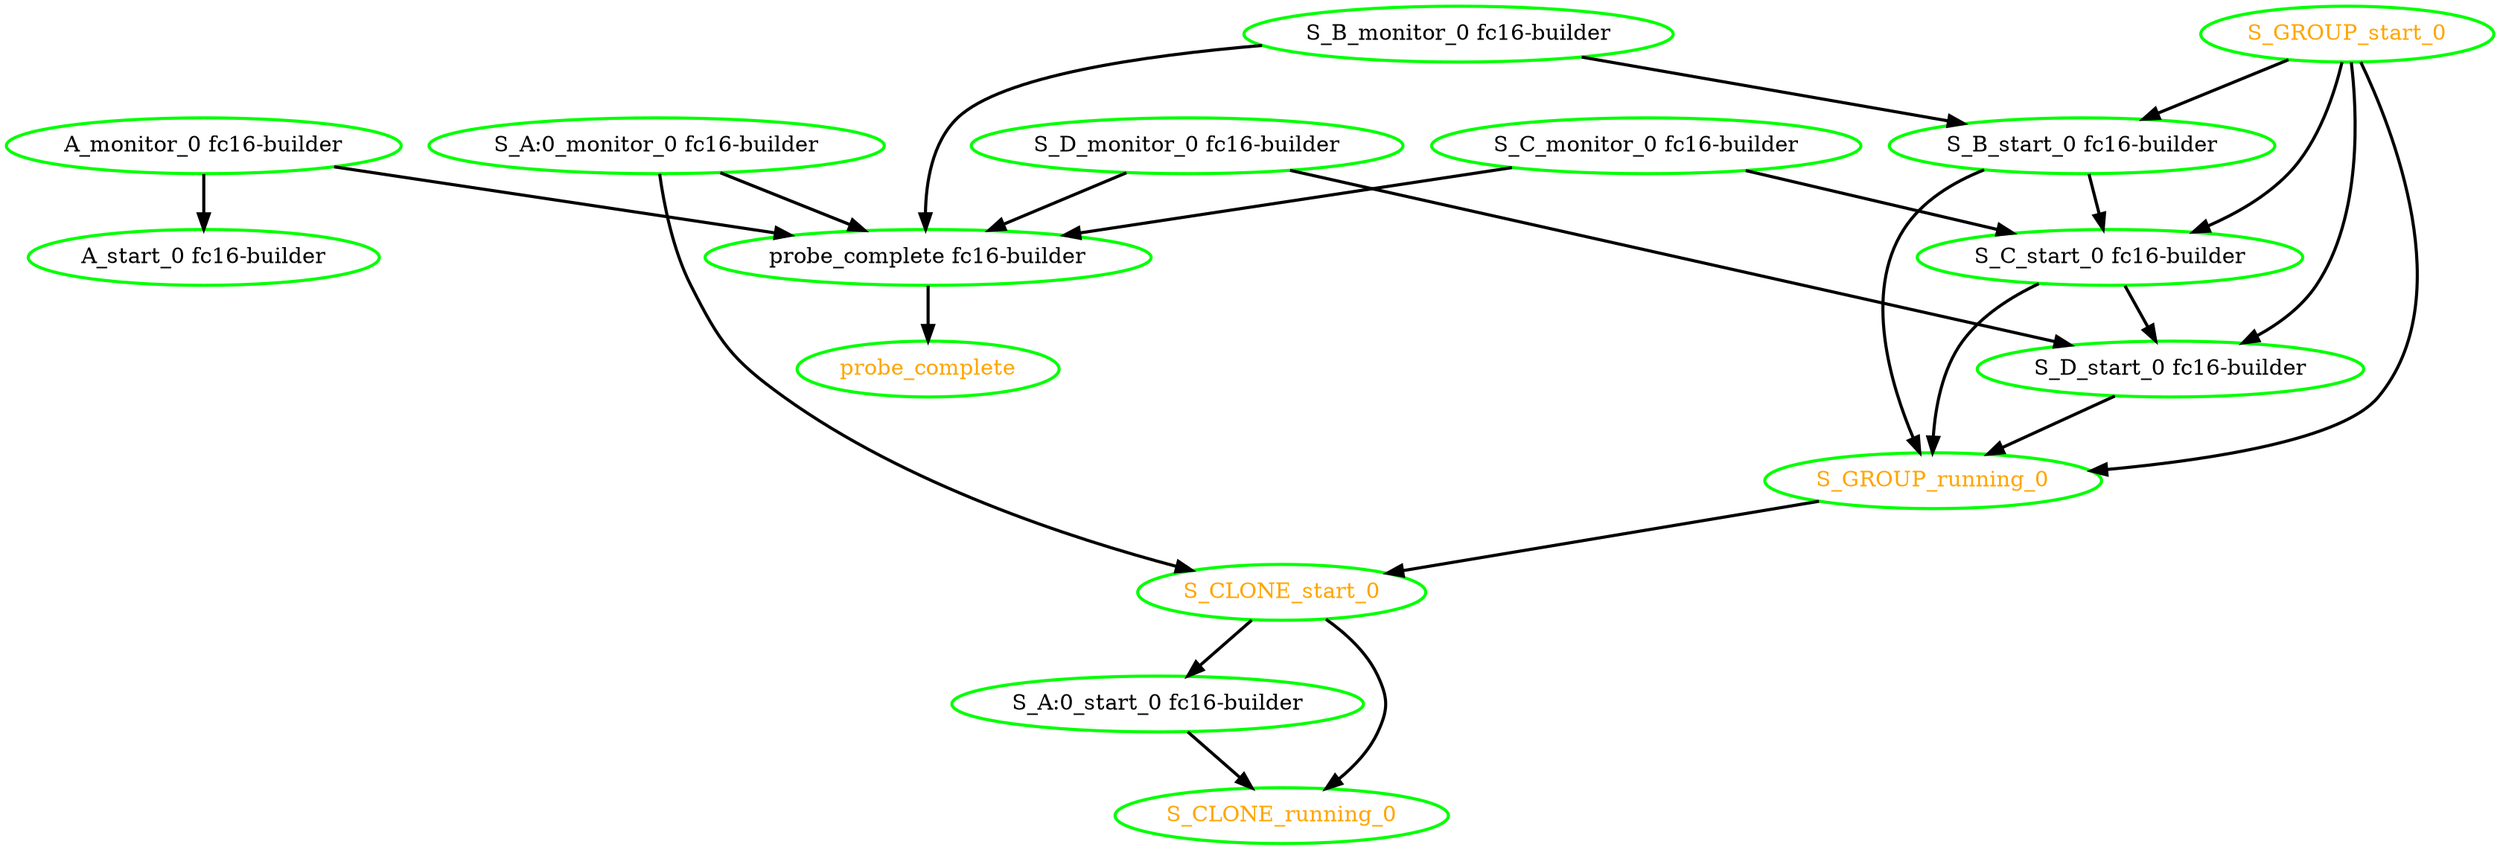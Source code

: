  digraph "g" {
"A_monitor_0 fc16-builder" -> "A_start_0 fc16-builder" [ style = bold]
"A_monitor_0 fc16-builder" -> "probe_complete fc16-builder" [ style = bold]
"A_monitor_0 fc16-builder" [ style=bold color="green" fontcolor="black"]
"A_start_0 fc16-builder" [ style=bold color="green" fontcolor="black"]
"S_A:0_monitor_0 fc16-builder" -> "S_CLONE_start_0" [ style = bold]
"S_A:0_monitor_0 fc16-builder" -> "probe_complete fc16-builder" [ style = bold]
"S_A:0_monitor_0 fc16-builder" [ style=bold color="green" fontcolor="black"]
"S_A:0_start_0 fc16-builder" -> "S_CLONE_running_0" [ style = bold]
"S_A:0_start_0 fc16-builder" [ style=bold color="green" fontcolor="black"]
"S_B_monitor_0 fc16-builder" -> "S_B_start_0 fc16-builder" [ style = bold]
"S_B_monitor_0 fc16-builder" -> "probe_complete fc16-builder" [ style = bold]
"S_B_monitor_0 fc16-builder" [ style=bold color="green" fontcolor="black"]
"S_B_start_0 fc16-builder" -> "S_C_start_0 fc16-builder" [ style = bold]
"S_B_start_0 fc16-builder" -> "S_GROUP_running_0" [ style = bold]
"S_B_start_0 fc16-builder" [ style=bold color="green" fontcolor="black"]
"S_CLONE_running_0" [ style=bold color="green" fontcolor="orange"]
"S_CLONE_start_0" -> "S_A:0_start_0 fc16-builder" [ style = bold]
"S_CLONE_start_0" -> "S_CLONE_running_0" [ style = bold]
"S_CLONE_start_0" [ style=bold color="green" fontcolor="orange"]
"S_C_monitor_0 fc16-builder" -> "S_C_start_0 fc16-builder" [ style = bold]
"S_C_monitor_0 fc16-builder" -> "probe_complete fc16-builder" [ style = bold]
"S_C_monitor_0 fc16-builder" [ style=bold color="green" fontcolor="black"]
"S_C_start_0 fc16-builder" -> "S_D_start_0 fc16-builder" [ style = bold]
"S_C_start_0 fc16-builder" -> "S_GROUP_running_0" [ style = bold]
"S_C_start_0 fc16-builder" [ style=bold color="green" fontcolor="black"]
"S_D_monitor_0 fc16-builder" -> "S_D_start_0 fc16-builder" [ style = bold]
"S_D_monitor_0 fc16-builder" -> "probe_complete fc16-builder" [ style = bold]
"S_D_monitor_0 fc16-builder" [ style=bold color="green" fontcolor="black"]
"S_D_start_0 fc16-builder" -> "S_GROUP_running_0" [ style = bold]
"S_D_start_0 fc16-builder" [ style=bold color="green" fontcolor="black"]
"S_GROUP_running_0" -> "S_CLONE_start_0" [ style = bold]
"S_GROUP_running_0" [ style=bold color="green" fontcolor="orange"]
"S_GROUP_start_0" -> "S_B_start_0 fc16-builder" [ style = bold]
"S_GROUP_start_0" -> "S_C_start_0 fc16-builder" [ style = bold]
"S_GROUP_start_0" -> "S_D_start_0 fc16-builder" [ style = bold]
"S_GROUP_start_0" -> "S_GROUP_running_0" [ style = bold]
"S_GROUP_start_0" [ style=bold color="green" fontcolor="orange"]
"probe_complete fc16-builder" -> "probe_complete" [ style = bold]
"probe_complete fc16-builder" [ style=bold color="green" fontcolor="black"]
"probe_complete" [ style=bold color="green" fontcolor="orange"]
}
